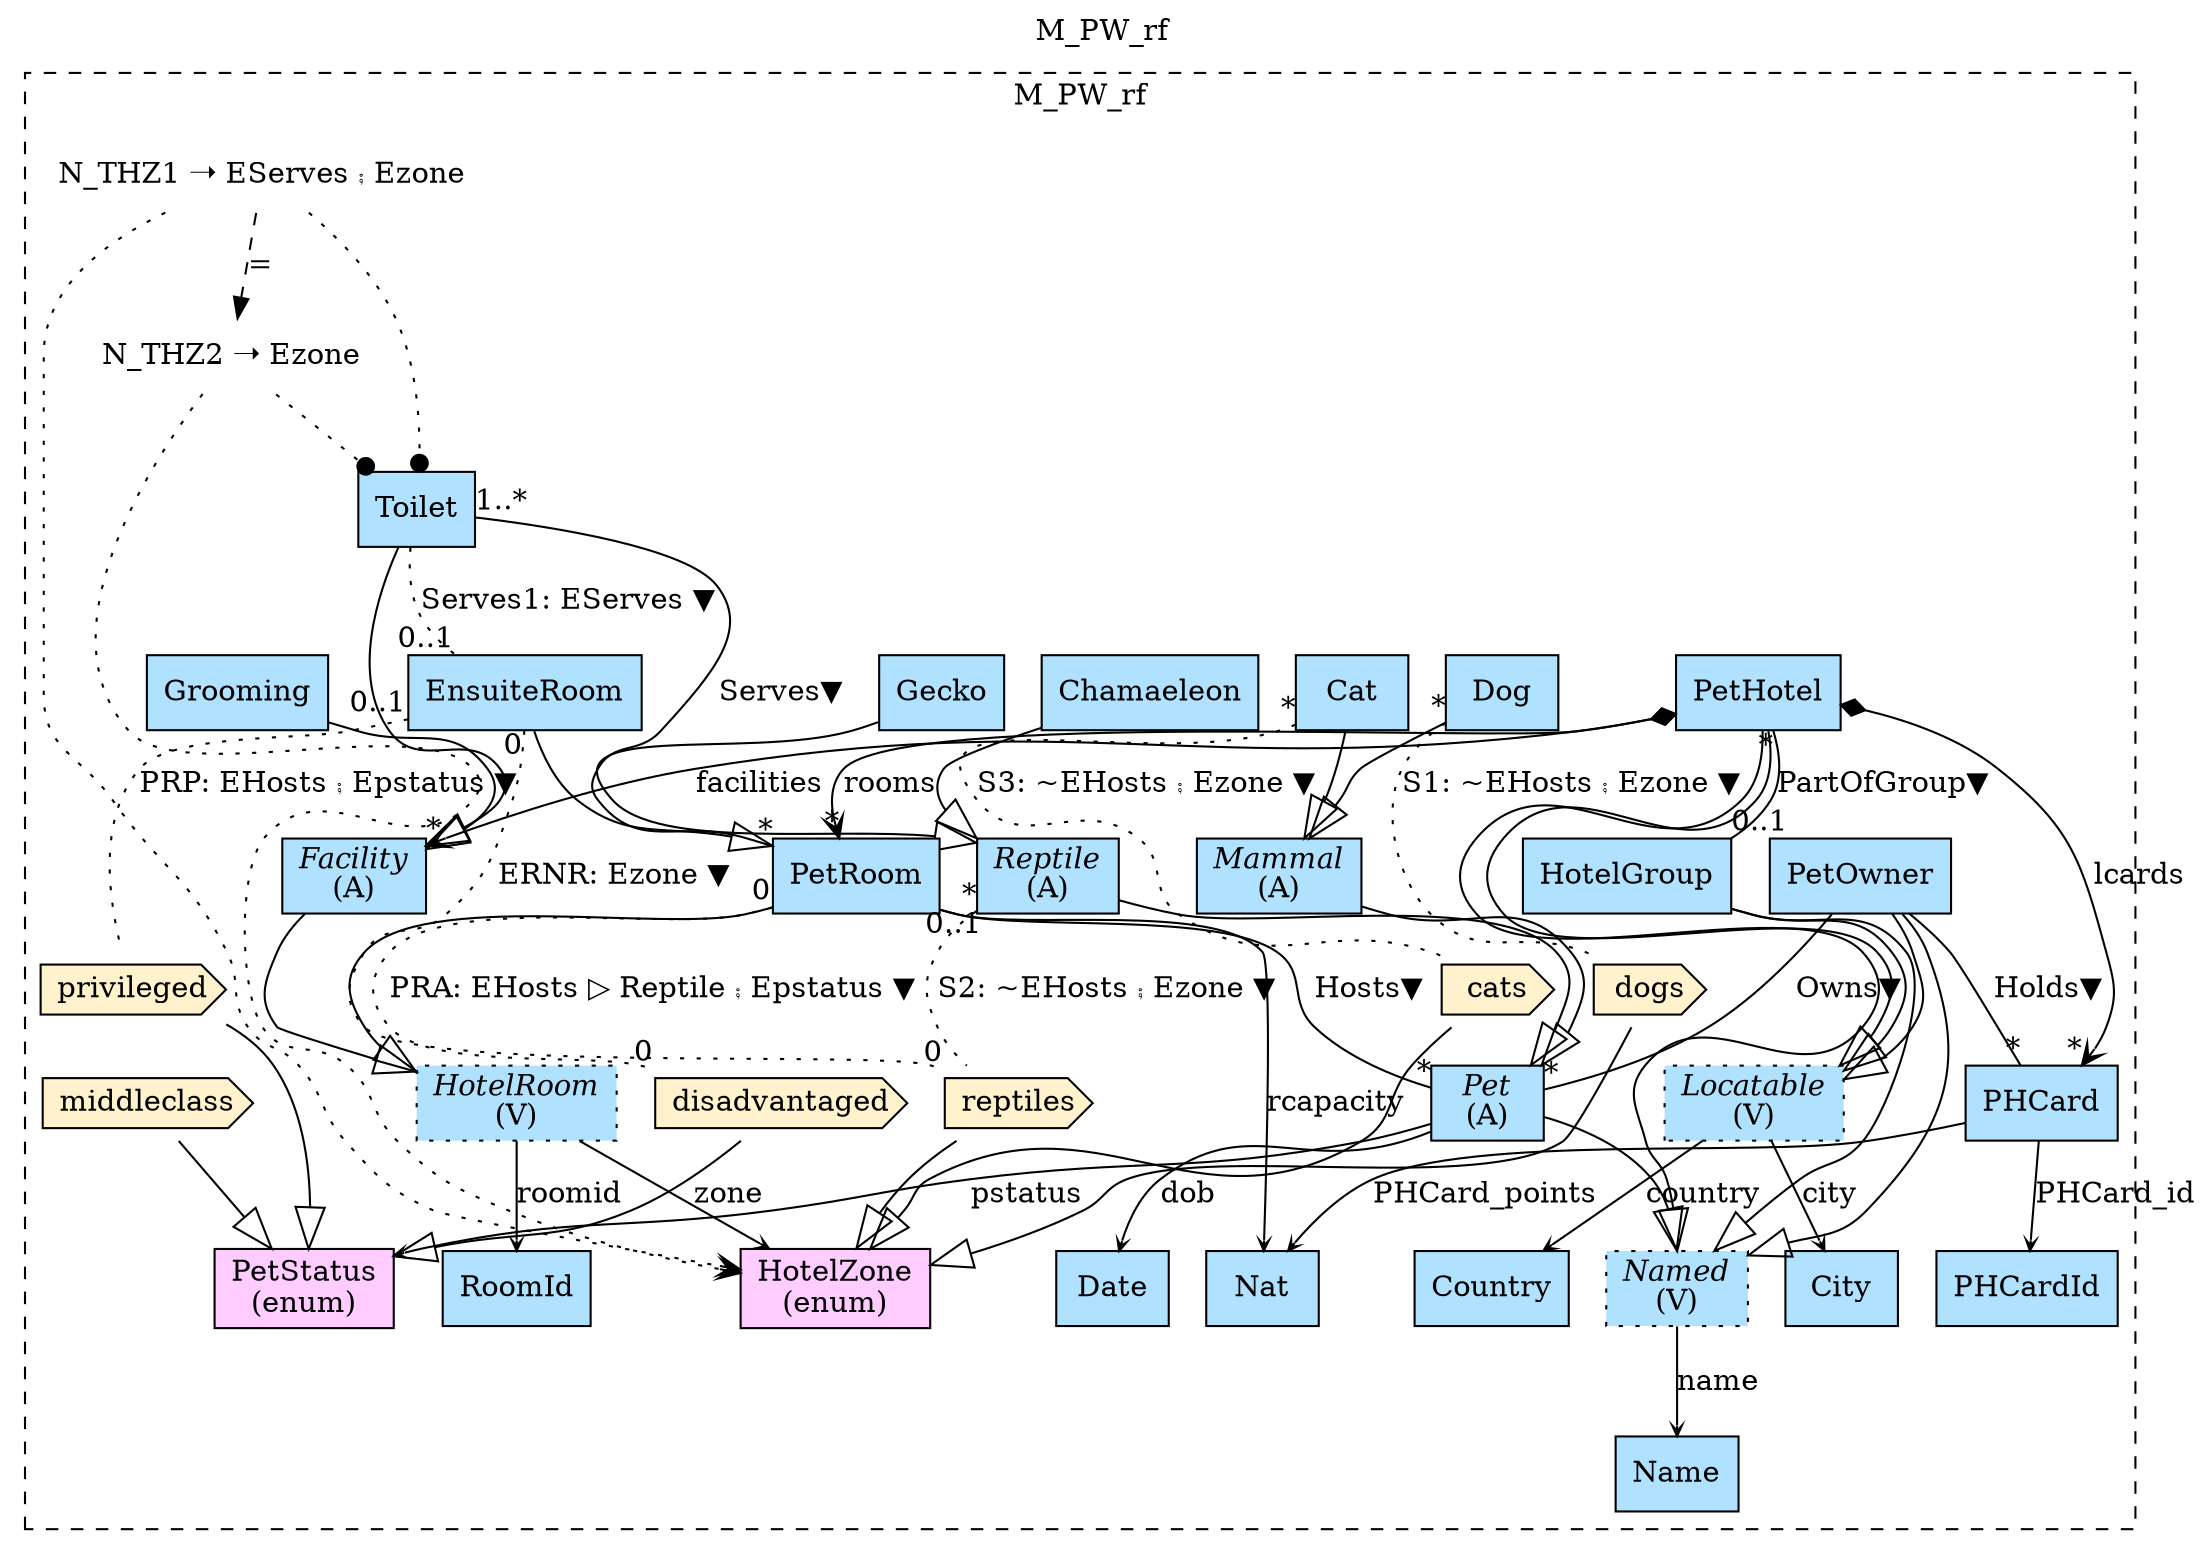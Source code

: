 digraph {graph[label=M_PW_rf,labelloc=tl,labelfontsize=12];
subgraph cluster_M_PW_rf{style=dashed;label=M_PW_rf;
"Name"[shape=record,fillcolor=lightskyblue1,style = filled,label="Name"];
"Country"[shape=record,fillcolor=lightskyblue1,style = filled,label="Country"];
"City"[shape=record,fillcolor=lightskyblue1,style = filled,label="City"];
"Date"[shape=record,fillcolor=lightskyblue1,style = filled,label="Date"];
"PetOwner"[shape=record,fillcolor=lightskyblue1,style = filled,label="PetOwner"];
"middleclass"[shape=cds,fillcolor="#FFF2CC",style = filled,label="middleclass"];
"PetStatus"[shape=record,fillcolor="#FFCCFF",style = filled,label="PetStatus\l(enum)"];
"Mammal"[shape=record,fillcolor=lightskyblue1,style = filled,label=<{<I>Mammal</I><br/>(A)}>];
"Chamaeleon"[shape=record,fillcolor=lightskyblue1,style = filled,label="Chamaeleon"];
"Gecko"[shape=record,fillcolor=lightskyblue1,style = filled,label="Gecko"];
"RoomId"[shape=record,fillcolor=lightskyblue1,style = filled,label="RoomId"];
"dogs"[shape=cds,fillcolor="#FFF2CC",style = filled,label="dogs"];
"cats"[shape=cds,fillcolor="#FFF2CC",style = filled,label="cats"];
"PHCardId"[shape=record,fillcolor=lightskyblue1,style = filled,label="PHCardId"];
"PetHotel"[shape=record,fillcolor=lightskyblue1,style = filled,label="PetHotel"];
"HotelGroup"[shape=record,fillcolor=lightskyblue1,style = filled,label="HotelGroup"];
"Grooming"[shape=record,fillcolor=lightskyblue1,style = filled,label="Grooming"];
"Toilet"[shape=record,fillcolor=lightskyblue1,style = filled,label="Toilet"];
"Pet"[shape=record,fillcolor=lightskyblue1,style = filled,label=<{<I>Pet</I><br/>(A)}>];
"Dog"[shape=record,fillcolor=lightskyblue1,style = filled,label="Dog"];
"Reptile"[shape=record,fillcolor=lightskyblue1,style = filled,label=<{<I>Reptile</I><br/>(A)}>];
"Cat"[shape=record,fillcolor=lightskyblue1,style = filled,label="Cat"];
"Named"[shape=record,fillcolor=lightskyblue1,style ="filled,dotted",label=<{<I>Named</I><br/>(V)}>];
"Locatable"[shape=record,fillcolor=lightskyblue1,style ="filled,dotted",label=<{<I>Locatable</I><br/>(V)}>];
"HotelRoom"[shape=record,fillcolor=lightskyblue1,style ="filled,dotted",label=<{<I>HotelRoom</I><br/>(V)}>];
"PHCard"[shape=record,fillcolor=lightskyblue1,style = filled,label="PHCard"];
"Nat"[shape=record,fillcolor=lightskyblue1,style = filled,label="Nat"];
"HotelZone"[shape=record,fillcolor="#FFCCFF",style = filled,label="HotelZone\l(enum)"];
"Facility"[shape=record,fillcolor=lightskyblue1,style = filled,label=<{<I>Facility</I><br/>(A)}>];
"PetRoom"[shape=record,fillcolor=lightskyblue1,style = filled,label="PetRoom"];
"EnsuiteRoom"[shape=record,fillcolor=lightskyblue1,style = filled,label="EnsuiteRoom"];
"disadvantaged"[shape=cds,fillcolor="#FFF2CC",style = filled,label="disadvantaged"];
"privileged"[shape=cds,fillcolor="#FFF2CC",style = filled,label="privileged"];
"reptiles"[shape=cds,fillcolor="#FFF2CC",style = filled,label="reptiles"];

"Named"->"Name"[label="name",arrowhead=vee,headlabel="",arrowsize=.5];
"Locatable"->"Country"[label="country",arrowhead=vee,headlabel="",arrowsize=.5];
"Locatable"->"City"[label="city",arrowhead=vee,headlabel="",arrowsize=.5];
"Pet"->"Date"[label="dob",arrowhead=vee,headlabel="",arrowsize=.5];
"PetOwner"->"Pet"[label="Owns▼",dir=none,taillabel="",headlabel="*"];
"PetOwner"->"PHCard"[label="Holds▼",dir=none,taillabel="",headlabel="*"];
"Pet"->"Named"[arrowhead=onormal,arrowsize=2.0];
"PetOwner"->"Named"[arrowhead=onormal,arrowsize=2.0];
"PetOwner"->"Locatable"[arrowhead=onormal,arrowsize=2.0];
"privileged"->"PetStatus"[arrowhead=onormal,arrowsize=2.0];
"middleclass"->"PetStatus"[arrowhead=onormal,arrowsize=2.0];
"disadvantaged"->"PetStatus"[arrowhead=onormal,arrowsize=2.0];
"Pet"->"PetStatus"[label="pstatus",arrowhead=vee,headlabel="",arrowsize=.5];
"Mammal"->"Pet"[arrowhead=onormal,arrowsize=2.0];
"Reptile"->"Pet"[arrowhead=onormal,arrowsize=2.0];
"Dog"->"Mammal"[arrowhead=onormal,arrowsize=2.0];
"Cat"->"Mammal"[arrowhead=onormal,arrowsize=2.0];
"Chamaeleon"->"Reptile"[arrowhead=onormal,arrowsize=2.0];
"Gecko"->"Reptile"[arrowhead=onormal,arrowsize=2.0];
"dogs"->"HotelZone"[arrowhead=onormal,arrowsize=2.0];
"reptiles"->"HotelZone"[arrowhead=onormal,arrowsize=2.0];
"cats"->"HotelZone"[arrowhead=onormal,arrowsize=2.0];
"PetRoom"->"Pet"[label="Hosts▼",dir=none,taillabel="0..1",headlabel="*"];
"HotelRoom"->"RoomId"[label="roomid",arrowhead=vee,headlabel="",arrowsize=.5];
"HotelRoom"->"HotelZone"[label="zone",arrowhead=vee,headlabel="",arrowsize=.5];
"Dog"->"dogs"[label="S1: ~EHosts ⨾ Ezone ▼",dir=none,taillabel="*",headlabel="",style=dotted];
"Reptile"->"reptiles"[label="S2: ~EHosts ⨾ Ezone ▼",dir=none,taillabel="*",headlabel="",style=dotted];
"Cat"->"cats"[label="S3: ~EHosts ⨾ Ezone ▼",dir=none,taillabel="*",headlabel="",style=dotted];
"PetRoom"->"HotelRoom"[arrowhead=onormal,arrowsize=2.0];
"PetHotel"->"HotelGroup"[label="PartOfGroup▼",dir=none,taillabel="*",headlabel="0..1"];
"PetHotel"->"PHCard"[label="lcards",arrowhead=vee,arrowtail=diamond,dir=both,headlabel="*"];
"PetHotel"->"Facility"[label="facilities",arrowhead=vee,arrowtail=diamond,dir=both,headlabel="*"];
"PetHotel"->"PetRoom"[label="rooms",arrowhead=vee,arrowtail=diamond,dir=both,headlabel="*"];
"PHCard"->"Nat"[label="PHCard_points",arrowhead=vee,headlabel="",arrowsize=.5];
"PHCard"->"PHCardId"[label="PHCard_id",arrowhead=vee,headlabel="",arrowsize=.5];
"PetHotel"->"Named"[arrowhead=onormal,arrowsize=2.0];
"PetHotel"->"Locatable"[arrowhead=onormal,arrowsize=2.0];
"HotelGroup"->"Named"[arrowhead=onormal,arrowsize=2.0];
"HotelGroup"->"Locatable"[arrowhead=onormal,arrowsize=2.0];
"Facility"->"HotelRoom"[arrowhead=onormal,arrowsize=2.0];
"PetRoom"->"Nat"[label="rcapacity",arrowhead=vee,headlabel="",arrowsize=.5];
"EnsuiteRoom"->"PetRoom"[arrowhead=onormal,arrowsize=2.0];
"Toilet"->"Facility"[arrowhead=onormal,arrowsize=2.0];
"Grooming"->"Facility"[arrowhead=onormal,arrowsize=2.0];
"Toilet"->"PetRoom"[label="Serves▼",dir=none,taillabel="1..*",headlabel="*"];
"Toilet"->"EnsuiteRoom"[label="Serves1: EServes ▼",dir=none,taillabel="",headlabel="0..1",style=dotted];
"N_THZ1"[shape=none,label="N_THZ1 ➝ EServes ⨾ Ezone"];
"N_THZ1"->"Toilet"[arrowhead=dot,style=dotted];
"N_THZ1"->"HotelZone"[arrowhead=vee,style=dotted];

"N_THZ2"[shape=none,label="N_THZ2 ➝ Ezone"];
"N_THZ2"->"Toilet"[arrowhead=dot,style=dotted];
"N_THZ2"->"HotelZone"[arrowhead=vee,style=dotted];

"PetRoom"->"disadvantaged"[label="PRA: EHosts ▷ Reptile ⨾ Epstatus ▼",dir=none,taillabel="0",headlabel="0",style=dotted];
"EnsuiteRoom"->"privileged"[label="PRP: EHosts ⨾ Epstatus ▼",dir=none,taillabel="0..1",headlabel="",style=dotted];
"EnsuiteRoom"->"reptiles"[label="ERNR: Ezone ▼",dir=none,taillabel="0",headlabel="0",style=dotted];
"N_THZ1"->"N_THZ2"[arrowhead=normal,style=dashed, label = "="];

}
}
